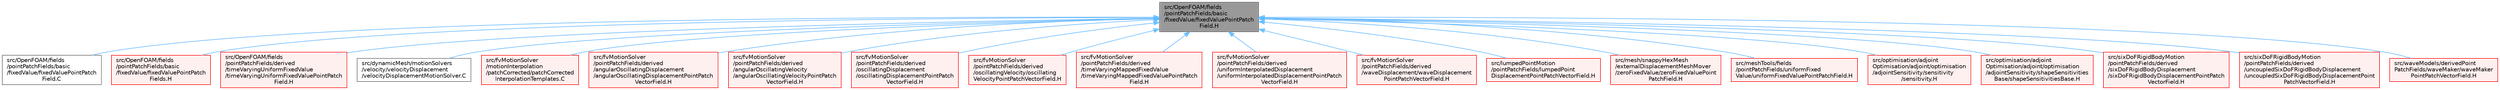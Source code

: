 digraph "src/OpenFOAM/fields/pointPatchFields/basic/fixedValue/fixedValuePointPatchField.H"
{
 // LATEX_PDF_SIZE
  bgcolor="transparent";
  edge [fontname=Helvetica,fontsize=10,labelfontname=Helvetica,labelfontsize=10];
  node [fontname=Helvetica,fontsize=10,shape=box,height=0.2,width=0.4];
  Node1 [id="Node000001",label="src/OpenFOAM/fields\l/pointPatchFields/basic\l/fixedValue/fixedValuePointPatch\lField.H",height=0.2,width=0.4,color="gray40", fillcolor="grey60", style="filled", fontcolor="black",tooltip=" "];
  Node1 -> Node2 [id="edge1_Node000001_Node000002",dir="back",color="steelblue1",style="solid",tooltip=" "];
  Node2 [id="Node000002",label="src/OpenFOAM/fields\l/pointPatchFields/basic\l/fixedValue/fixedValuePointPatch\lField.C",height=0.2,width=0.4,color="grey40", fillcolor="white", style="filled",URL="$fixedValuePointPatchField_8C.html",tooltip=" "];
  Node1 -> Node3 [id="edge2_Node000001_Node000003",dir="back",color="steelblue1",style="solid",tooltip=" "];
  Node3 [id="Node000003",label="src/OpenFOAM/fields\l/pointPatchFields/basic\l/fixedValue/fixedValuePointPatch\lFields.H",height=0.2,width=0.4,color="red", fillcolor="#FFF0F0", style="filled",URL="$fixedValuePointPatchFields_8H.html",tooltip=" "];
  Node1 -> Node17 [id="edge3_Node000001_Node000017",dir="back",color="steelblue1",style="solid",tooltip=" "];
  Node17 [id="Node000017",label="src/OpenFOAM/fields\l/pointPatchFields/derived\l/timeVaryingUniformFixedValue\l/timeVaryingUniformFixedValuePointPatch\lField.H",height=0.2,width=0.4,color="red", fillcolor="#FFF0F0", style="filled",URL="$timeVaryingUniformFixedValuePointPatchField_8H.html",tooltip=" "];
  Node1 -> Node20 [id="edge4_Node000001_Node000020",dir="back",color="steelblue1",style="solid",tooltip=" "];
  Node20 [id="Node000020",label="src/dynamicMesh/motionSolvers\l/velocity/velocityDisplacement\l/velocityDisplacementMotionSolver.C",height=0.2,width=0.4,color="grey40", fillcolor="white", style="filled",URL="$velocityDisplacementMotionSolver_8C.html",tooltip=" "];
  Node1 -> Node21 [id="edge5_Node000001_Node000021",dir="back",color="steelblue1",style="solid",tooltip=" "];
  Node21 [id="Node000021",label="src/fvMotionSolver\l/motionInterpolation\l/patchCorrected/patchCorrected\lInterpolationTemplates.C",height=0.2,width=0.4,color="red", fillcolor="#FFF0F0", style="filled",URL="$patchCorrectedInterpolationTemplates_8C.html",tooltip=" "];
  Node1 -> Node24 [id="edge6_Node000001_Node000024",dir="back",color="steelblue1",style="solid",tooltip=" "];
  Node24 [id="Node000024",label="src/fvMotionSolver\l/pointPatchFields/derived\l/angularOscillatingDisplacement\l/angularOscillatingDisplacementPointPatch\lVectorField.H",height=0.2,width=0.4,color="red", fillcolor="#FFF0F0", style="filled",URL="$angularOscillatingDisplacementPointPatchVectorField_8H.html",tooltip=" "];
  Node1 -> Node26 [id="edge7_Node000001_Node000026",dir="back",color="steelblue1",style="solid",tooltip=" "];
  Node26 [id="Node000026",label="src/fvMotionSolver\l/pointPatchFields/derived\l/angularOscillatingVelocity\l/angularOscillatingVelocityPointPatch\lVectorField.H",height=0.2,width=0.4,color="red", fillcolor="#FFF0F0", style="filled",URL="$angularOscillatingVelocityPointPatchVectorField_8H.html",tooltip=" "];
  Node1 -> Node28 [id="edge8_Node000001_Node000028",dir="back",color="steelblue1",style="solid",tooltip=" "];
  Node28 [id="Node000028",label="src/fvMotionSolver\l/pointPatchFields/derived\l/oscillatingDisplacement\l/oscillatingDisplacementPointPatch\lVectorField.H",height=0.2,width=0.4,color="red", fillcolor="#FFF0F0", style="filled",URL="$oscillatingDisplacementPointPatchVectorField_8H.html",tooltip=" "];
  Node1 -> Node30 [id="edge9_Node000001_Node000030",dir="back",color="steelblue1",style="solid",tooltip=" "];
  Node30 [id="Node000030",label="src/fvMotionSolver\l/pointPatchFields/derived\l/oscillatingVelocity/oscillating\lVelocityPointPatchVectorField.H",height=0.2,width=0.4,color="red", fillcolor="#FFF0F0", style="filled",URL="$oscillatingVelocityPointPatchVectorField_8H.html",tooltip=" "];
  Node1 -> Node32 [id="edge10_Node000001_Node000032",dir="back",color="steelblue1",style="solid",tooltip=" "];
  Node32 [id="Node000032",label="src/fvMotionSolver\l/pointPatchFields/derived\l/timeVaryingMappedFixedValue\l/timeVaryingMappedFixedValuePointPatch\lField.H",height=0.2,width=0.4,color="red", fillcolor="#FFF0F0", style="filled",URL="$timeVaryingMappedFixedValuePointPatchField_8H.html",tooltip=" "];
  Node1 -> Node35 [id="edge11_Node000001_Node000035",dir="back",color="steelblue1",style="solid",tooltip=" "];
  Node35 [id="Node000035",label="src/fvMotionSolver\l/pointPatchFields/derived\l/uniformInterpolatedDisplacement\l/uniformInterpolatedDisplacementPointPatch\lVectorField.H",height=0.2,width=0.4,color="red", fillcolor="#FFF0F0", style="filled",URL="$uniformInterpolatedDisplacementPointPatchVectorField_8H.html",tooltip=" "];
  Node1 -> Node37 [id="edge12_Node000001_Node000037",dir="back",color="steelblue1",style="solid",tooltip=" "];
  Node37 [id="Node000037",label="src/fvMotionSolver\l/pointPatchFields/derived\l/waveDisplacement/waveDisplacement\lPointPatchVectorField.H",height=0.2,width=0.4,color="red", fillcolor="#FFF0F0", style="filled",URL="$waveDisplacementPointPatchVectorField_8H.html",tooltip=" "];
  Node1 -> Node39 [id="edge13_Node000001_Node000039",dir="back",color="steelblue1",style="solid",tooltip=" "];
  Node39 [id="Node000039",label="src/lumpedPointMotion\l/pointPatchFields/lumpedPoint\lDisplacementPointPatchVectorField.H",height=0.2,width=0.4,color="red", fillcolor="#FFF0F0", style="filled",URL="$lumpedPointDisplacementPointPatchVectorField_8H.html",tooltip=" "];
  Node1 -> Node42 [id="edge14_Node000001_Node000042",dir="back",color="steelblue1",style="solid",tooltip=" "];
  Node42 [id="Node000042",label="src/mesh/snappyHexMesh\l/externalDisplacementMeshMover\l/zeroFixedValue/zeroFixedValuePoint\lPatchField.H",height=0.2,width=0.4,color="red", fillcolor="#FFF0F0", style="filled",URL="$zeroFixedValuePointPatchField_8H.html",tooltip=" "];
  Node1 -> Node48 [id="edge15_Node000001_Node000048",dir="back",color="steelblue1",style="solid",tooltip=" "];
  Node48 [id="Node000048",label="src/meshTools/fields\l/pointPatchFields/uniformFixed\lValue/uniformFixedValuePointPatchField.H",height=0.2,width=0.4,color="red", fillcolor="#FFF0F0", style="filled",URL="$uniformFixedValuePointPatchField_8H.html",tooltip=" "];
  Node1 -> Node51 [id="edge16_Node000001_Node000051",dir="back",color="steelblue1",style="solid",tooltip=" "];
  Node51 [id="Node000051",label="src/optimisation/adjoint\lOptimisation/adjoint/optimisation\l/adjointSensitivity/sensitivity\l/sensitivity.H",height=0.2,width=0.4,color="red", fillcolor="#FFF0F0", style="filled",URL="$sensitivity_8H.html",tooltip=" "];
  Node1 -> Node102 [id="edge17_Node000001_Node000102",dir="back",color="steelblue1",style="solid",tooltip=" "];
  Node102 [id="Node000102",label="src/optimisation/adjoint\lOptimisation/adjoint/optimisation\l/adjointSensitivity/shapeSensitivities\lBase/shapeSensitivitiesBase.H",height=0.2,width=0.4,color="red", fillcolor="#FFF0F0", style="filled",URL="$shapeSensitivitiesBase_8H.html",tooltip=" "];
  Node1 -> Node105 [id="edge18_Node000001_Node000105",dir="back",color="steelblue1",style="solid",tooltip=" "];
  Node105 [id="Node000105",label="src/sixDoFRigidBodyMotion\l/pointPatchFields/derived\l/sixDoFRigidBodyDisplacement\l/sixDoFRigidBodyDisplacementPointPatch\lVectorField.H",height=0.2,width=0.4,color="red", fillcolor="#FFF0F0", style="filled",URL="$sixDoFRigidBodyDisplacementPointPatchVectorField_8H.html",tooltip=" "];
  Node1 -> Node107 [id="edge19_Node000001_Node000107",dir="back",color="steelblue1",style="solid",tooltip=" "];
  Node107 [id="Node000107",label="src/sixDoFRigidBodyMotion\l/pointPatchFields/derived\l/uncoupledSixDoFRigidBodyDisplacement\l/uncoupledSixDoFRigidBodyDisplacementPoint\lPatchVectorField.H",height=0.2,width=0.4,color="red", fillcolor="#FFF0F0", style="filled",URL="$uncoupledSixDoFRigidBodyDisplacementPointPatchVectorField_8H.html",tooltip=" "];
  Node1 -> Node109 [id="edge20_Node000001_Node000109",dir="back",color="steelblue1",style="solid",tooltip=" "];
  Node109 [id="Node000109",label="src/waveModels/derivedPoint\lPatchFields/waveMaker/waveMaker\lPointPatchVectorField.H",height=0.2,width=0.4,color="red", fillcolor="#FFF0F0", style="filled",URL="$waveMakerPointPatchVectorField_8H.html",tooltip=" "];
}
